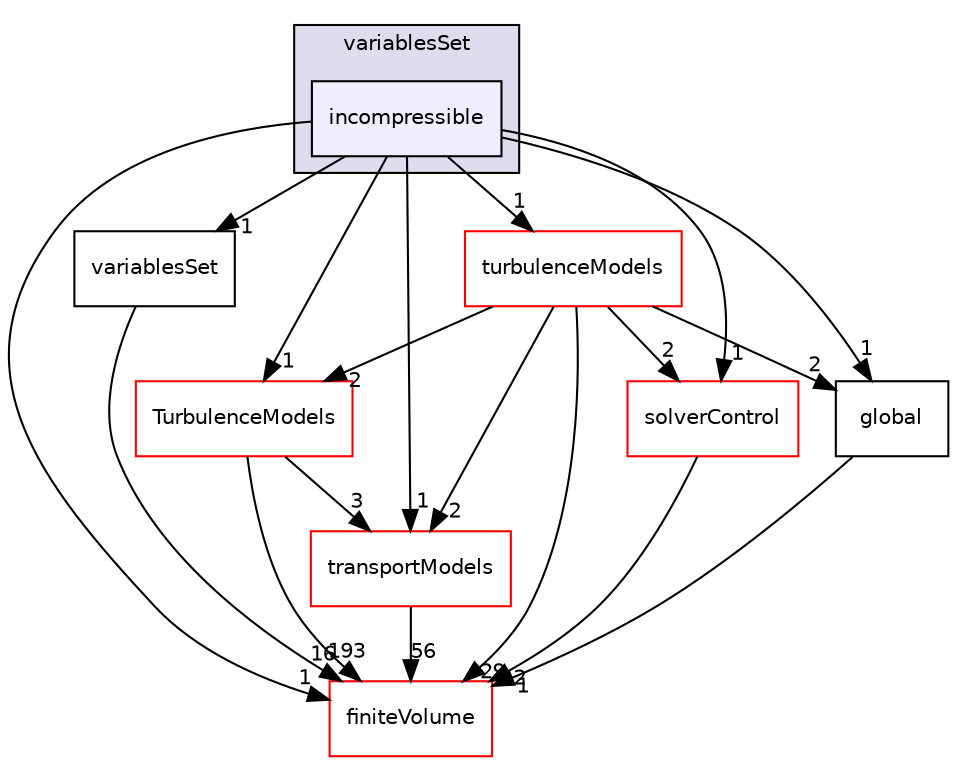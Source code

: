 digraph "src/optimisation/adjointOptimisation/adjoint/solvers/variablesSet/incompressible" {
  bgcolor=transparent;
  compound=true
  node [ fontsize="10", fontname="Helvetica"];
  edge [ labelfontsize="10", labelfontname="Helvetica"];
  subgraph clusterdir_195a59111b2a8c42961aaea2cfc6eba5 {
    graph [ bgcolor="#ddddee", pencolor="black", label="variablesSet" fontname="Helvetica", fontsize="10", URL="dir_195a59111b2a8c42961aaea2cfc6eba5.html"]
  dir_12a6cf54c3d32a22cc6b842c828be1c7 [shape=box, label="incompressible", style="filled", fillcolor="#eeeeff", pencolor="black", URL="dir_12a6cf54c3d32a22cc6b842c828be1c7.html"];
  }
  dir_9bd15774b555cf7259a6fa18f99fe99b [shape=box label="finiteVolume" color="red" URL="dir_9bd15774b555cf7259a6fa18f99fe99b.html"];
  dir_1eda626aeac0f0ad2848c36acaa5d501 [shape=box label="TurbulenceModels" color="red" URL="dir_1eda626aeac0f0ad2848c36acaa5d501.html"];
  dir_65c5a1cbdce3964d4a2bd5a2c0168e6b [shape=box label="turbulenceModels" color="red" URL="dir_65c5a1cbdce3964d4a2bd5a2c0168e6b.html"];
  dir_af23b64afe41f227ffda07f3bd24be60 [shape=box label="variablesSet" URL="dir_af23b64afe41f227ffda07f3bd24be60.html"];
  dir_54e2bdabc2921f49c73b33c8cf47c961 [shape=box label="solverControl" color="red" URL="dir_54e2bdabc2921f49c73b33c8cf47c961.html"];
  dir_9415e59289a6feeb24164dafa70a594f [shape=box label="transportModels" color="red" URL="dir_9415e59289a6feeb24164dafa70a594f.html"];
  dir_dd56dc4c5f6c51768e20e60d3fce2a94 [shape=box label="global" URL="dir_dd56dc4c5f6c51768e20e60d3fce2a94.html"];
  dir_1eda626aeac0f0ad2848c36acaa5d501->dir_9bd15774b555cf7259a6fa18f99fe99b [headlabel="193", labeldistance=1.5 headhref="dir_002933_000814.html"];
  dir_1eda626aeac0f0ad2848c36acaa5d501->dir_9415e59289a6feeb24164dafa70a594f [headlabel="3", labeldistance=1.5 headhref="dir_002933_000855.html"];
  dir_65c5a1cbdce3964d4a2bd5a2c0168e6b->dir_9bd15774b555cf7259a6fa18f99fe99b [headlabel="29", labeldistance=1.5 headhref="dir_000532_000814.html"];
  dir_65c5a1cbdce3964d4a2bd5a2c0168e6b->dir_1eda626aeac0f0ad2848c36acaa5d501 [headlabel="2", labeldistance=1.5 headhref="dir_000532_002933.html"];
  dir_65c5a1cbdce3964d4a2bd5a2c0168e6b->dir_54e2bdabc2921f49c73b33c8cf47c961 [headlabel="2", labeldistance=1.5 headhref="dir_000532_002909.html"];
  dir_65c5a1cbdce3964d4a2bd5a2c0168e6b->dir_9415e59289a6feeb24164dafa70a594f [headlabel="2", labeldistance=1.5 headhref="dir_000532_000855.html"];
  dir_65c5a1cbdce3964d4a2bd5a2c0168e6b->dir_dd56dc4c5f6c51768e20e60d3fce2a94 [headlabel="2", labeldistance=1.5 headhref="dir_000532_002819.html"];
  dir_af23b64afe41f227ffda07f3bd24be60->dir_9bd15774b555cf7259a6fa18f99fe99b [headlabel="16", labeldistance=1.5 headhref="dir_002919_000814.html"];
  dir_54e2bdabc2921f49c73b33c8cf47c961->dir_9bd15774b555cf7259a6fa18f99fe99b [headlabel="2", labeldistance=1.5 headhref="dir_002909_000814.html"];
  dir_9415e59289a6feeb24164dafa70a594f->dir_9bd15774b555cf7259a6fa18f99fe99b [headlabel="56", labeldistance=1.5 headhref="dir_000855_000814.html"];
  dir_dd56dc4c5f6c51768e20e60d3fce2a94->dir_9bd15774b555cf7259a6fa18f99fe99b [headlabel="1", labeldistance=1.5 headhref="dir_002819_000814.html"];
  dir_12a6cf54c3d32a22cc6b842c828be1c7->dir_9bd15774b555cf7259a6fa18f99fe99b [headlabel="1", labeldistance=1.5 headhref="dir_002916_000814.html"];
  dir_12a6cf54c3d32a22cc6b842c828be1c7->dir_1eda626aeac0f0ad2848c36acaa5d501 [headlabel="1", labeldistance=1.5 headhref="dir_002916_002933.html"];
  dir_12a6cf54c3d32a22cc6b842c828be1c7->dir_65c5a1cbdce3964d4a2bd5a2c0168e6b [headlabel="1", labeldistance=1.5 headhref="dir_002916_000532.html"];
  dir_12a6cf54c3d32a22cc6b842c828be1c7->dir_af23b64afe41f227ffda07f3bd24be60 [headlabel="1", labeldistance=1.5 headhref="dir_002916_002919.html"];
  dir_12a6cf54c3d32a22cc6b842c828be1c7->dir_54e2bdabc2921f49c73b33c8cf47c961 [headlabel="1", labeldistance=1.5 headhref="dir_002916_002909.html"];
  dir_12a6cf54c3d32a22cc6b842c828be1c7->dir_9415e59289a6feeb24164dafa70a594f [headlabel="1", labeldistance=1.5 headhref="dir_002916_000855.html"];
  dir_12a6cf54c3d32a22cc6b842c828be1c7->dir_dd56dc4c5f6c51768e20e60d3fce2a94 [headlabel="1", labeldistance=1.5 headhref="dir_002916_002819.html"];
}
